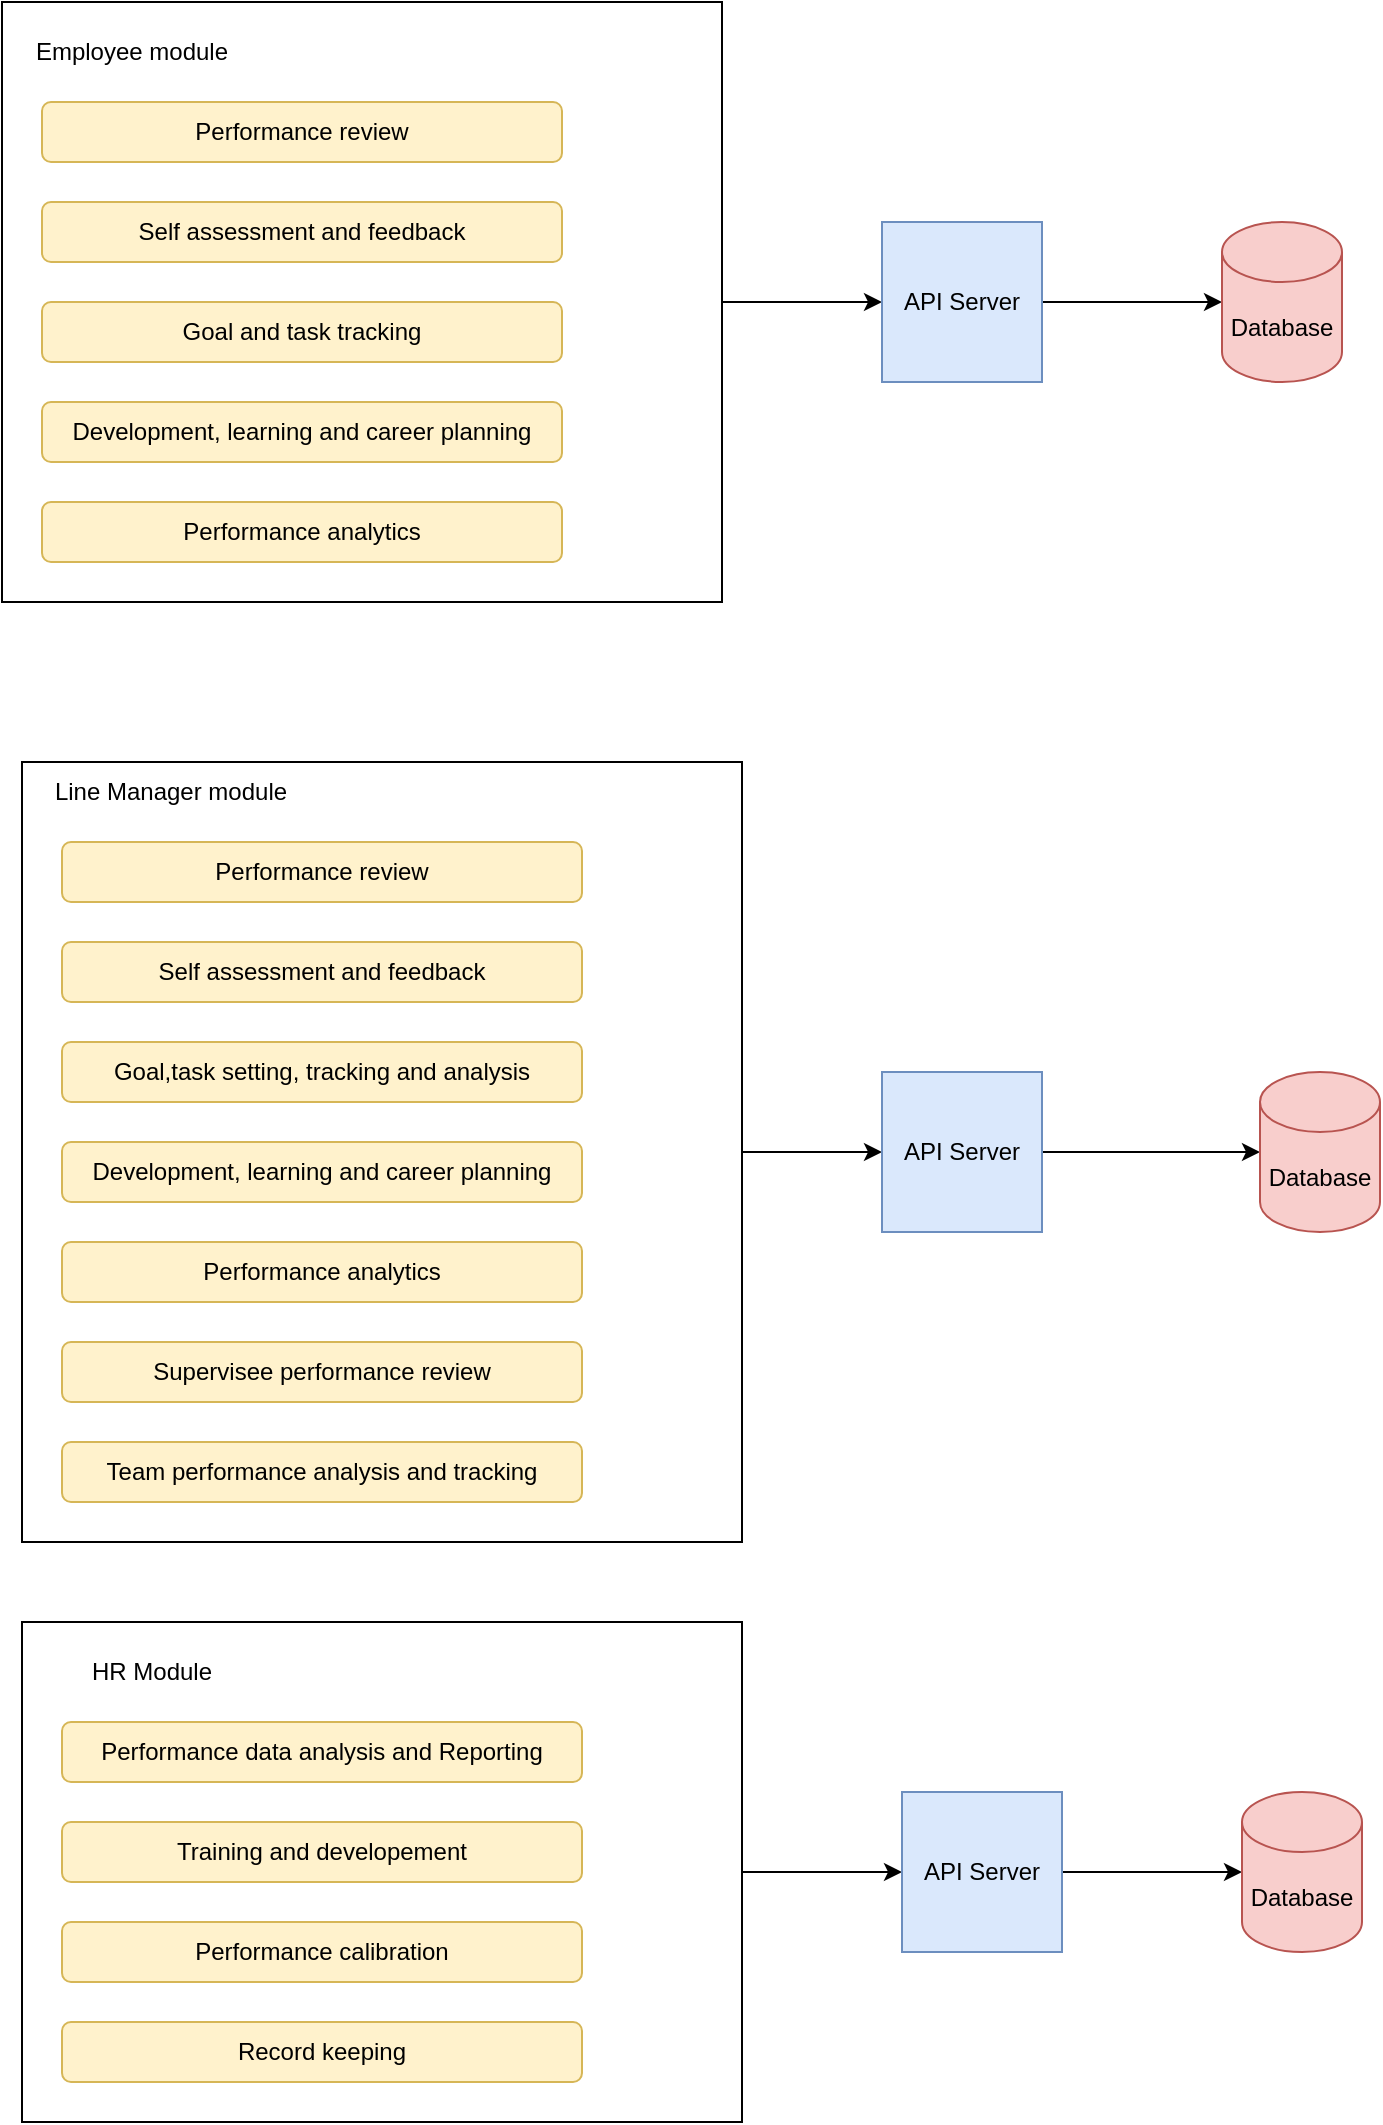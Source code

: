 <mxfile version="22.0.8" type="github">
  <diagram name="Page-1" id="xLq2jwFp_ARoWud2Op0O">
    <mxGraphModel dx="1039" dy="545" grid="1" gridSize="10" guides="1" tooltips="1" connect="1" arrows="1" fold="1" page="1" pageScale="1" pageWidth="850" pageHeight="1100" math="0" shadow="0">
      <root>
        <mxCell id="0" />
        <mxCell id="1" parent="0" />
        <mxCell id="5dGqJFT16gJnDdkuXEt8-8" style="edgeStyle=orthogonalEdgeStyle;rounded=0;orthogonalLoop=1;jettySize=auto;html=1;" edge="1" parent="1" source="5dGqJFT16gJnDdkuXEt8-1" target="5dGqJFT16gJnDdkuXEt8-6">
          <mxGeometry relative="1" as="geometry" />
        </mxCell>
        <mxCell id="5dGqJFT16gJnDdkuXEt8-1" value="" style="rounded=0;whiteSpace=wrap;html=1;" vertex="1" parent="1">
          <mxGeometry x="121" y="80" width="360" height="300" as="geometry" />
        </mxCell>
        <mxCell id="5dGqJFT16gJnDdkuXEt8-2" value="Employee module" style="text;html=1;strokeColor=none;fillColor=none;align=center;verticalAlign=middle;whiteSpace=wrap;rounded=0;" vertex="1" parent="1">
          <mxGeometry x="131" y="90" width="110" height="30" as="geometry" />
        </mxCell>
        <mxCell id="5dGqJFT16gJnDdkuXEt8-3" value="Performance review" style="rounded=1;whiteSpace=wrap;html=1;fillColor=#fff2cc;strokeColor=#d6b656;" vertex="1" parent="1">
          <mxGeometry x="141" y="130" width="260" height="30" as="geometry" />
        </mxCell>
        <mxCell id="5dGqJFT16gJnDdkuXEt8-4" value="Self assessment and feedback" style="rounded=1;whiteSpace=wrap;html=1;fillColor=#fff2cc;strokeColor=#d6b656;" vertex="1" parent="1">
          <mxGeometry x="141" y="180" width="260" height="30" as="geometry" />
        </mxCell>
        <mxCell id="5dGqJFT16gJnDdkuXEt8-5" value="Goal and task tracking" style="rounded=1;whiteSpace=wrap;html=1;fillColor=#fff2cc;strokeColor=#d6b656;" vertex="1" parent="1">
          <mxGeometry x="141" y="230" width="260" height="30" as="geometry" />
        </mxCell>
        <mxCell id="5dGqJFT16gJnDdkuXEt8-9" style="edgeStyle=orthogonalEdgeStyle;rounded=0;orthogonalLoop=1;jettySize=auto;html=1;" edge="1" parent="1" source="5dGqJFT16gJnDdkuXEt8-6" target="5dGqJFT16gJnDdkuXEt8-7">
          <mxGeometry relative="1" as="geometry" />
        </mxCell>
        <mxCell id="5dGqJFT16gJnDdkuXEt8-6" value="API Server" style="whiteSpace=wrap;html=1;aspect=fixed;fillColor=#dae8fc;strokeColor=#6c8ebf;" vertex="1" parent="1">
          <mxGeometry x="561" y="190" width="80" height="80" as="geometry" />
        </mxCell>
        <mxCell id="5dGqJFT16gJnDdkuXEt8-7" value="Database" style="shape=cylinder3;whiteSpace=wrap;html=1;boundedLbl=1;backgroundOutline=1;size=15;fillColor=#f8cecc;strokeColor=#b85450;" vertex="1" parent="1">
          <mxGeometry x="731" y="190" width="60" height="80" as="geometry" />
        </mxCell>
        <mxCell id="5dGqJFT16gJnDdkuXEt8-10" style="edgeStyle=orthogonalEdgeStyle;rounded=0;orthogonalLoop=1;jettySize=auto;html=1;" edge="1" parent="1" source="5dGqJFT16gJnDdkuXEt8-11" target="5dGqJFT16gJnDdkuXEt8-17">
          <mxGeometry relative="1" as="geometry" />
        </mxCell>
        <mxCell id="5dGqJFT16gJnDdkuXEt8-11" value="" style="rounded=0;whiteSpace=wrap;html=1;" vertex="1" parent="1">
          <mxGeometry x="131" y="460" width="360" height="390" as="geometry" />
        </mxCell>
        <mxCell id="5dGqJFT16gJnDdkuXEt8-12" value="Line Manager module" style="text;html=1;strokeColor=none;fillColor=none;align=center;verticalAlign=middle;whiteSpace=wrap;rounded=0;" vertex="1" parent="1">
          <mxGeometry x="141" y="460" width="129" height="30" as="geometry" />
        </mxCell>
        <mxCell id="5dGqJFT16gJnDdkuXEt8-16" style="edgeStyle=orthogonalEdgeStyle;rounded=0;orthogonalLoop=1;jettySize=auto;html=1;" edge="1" parent="1" source="5dGqJFT16gJnDdkuXEt8-17" target="5dGqJFT16gJnDdkuXEt8-18">
          <mxGeometry relative="1" as="geometry" />
        </mxCell>
        <mxCell id="5dGqJFT16gJnDdkuXEt8-17" value="API Server" style="whiteSpace=wrap;html=1;aspect=fixed;fillColor=#dae8fc;strokeColor=#6c8ebf;" vertex="1" parent="1">
          <mxGeometry x="561" y="615" width="80" height="80" as="geometry" />
        </mxCell>
        <mxCell id="5dGqJFT16gJnDdkuXEt8-18" value="Database" style="shape=cylinder3;whiteSpace=wrap;html=1;boundedLbl=1;backgroundOutline=1;size=15;fillColor=#f8cecc;strokeColor=#b85450;" vertex="1" parent="1">
          <mxGeometry x="750" y="615" width="60" height="80" as="geometry" />
        </mxCell>
        <mxCell id="5dGqJFT16gJnDdkuXEt8-19" value="Supervisee performance review" style="rounded=1;whiteSpace=wrap;html=1;fillColor=#fff2cc;strokeColor=#d6b656;" vertex="1" parent="1">
          <mxGeometry x="151" y="750" width="260" height="30" as="geometry" />
        </mxCell>
        <mxCell id="5dGqJFT16gJnDdkuXEt8-20" value="Development, learning and career planning" style="rounded=1;whiteSpace=wrap;html=1;fillColor=#fff2cc;strokeColor=#d6b656;" vertex="1" parent="1">
          <mxGeometry x="141" y="280" width="260" height="30" as="geometry" />
        </mxCell>
        <mxCell id="5dGqJFT16gJnDdkuXEt8-21" value="Performance analytics" style="rounded=1;whiteSpace=wrap;html=1;fillColor=#fff2cc;strokeColor=#d6b656;" vertex="1" parent="1">
          <mxGeometry x="141" y="330" width="260" height="30" as="geometry" />
        </mxCell>
        <mxCell id="5dGqJFT16gJnDdkuXEt8-23" value="Performance review" style="rounded=1;whiteSpace=wrap;html=1;fillColor=#fff2cc;strokeColor=#d6b656;" vertex="1" parent="1">
          <mxGeometry x="151" y="500" width="260" height="30" as="geometry" />
        </mxCell>
        <mxCell id="5dGqJFT16gJnDdkuXEt8-24" value="Self assessment and feedback" style="rounded=1;whiteSpace=wrap;html=1;fillColor=#fff2cc;strokeColor=#d6b656;" vertex="1" parent="1">
          <mxGeometry x="151" y="550" width="260" height="30" as="geometry" />
        </mxCell>
        <mxCell id="5dGqJFT16gJnDdkuXEt8-25" value="Goal,task setting, tracking and analysis" style="rounded=1;whiteSpace=wrap;html=1;fillColor=#fff2cc;strokeColor=#d6b656;" vertex="1" parent="1">
          <mxGeometry x="151" y="600" width="260" height="30" as="geometry" />
        </mxCell>
        <mxCell id="5dGqJFT16gJnDdkuXEt8-26" value="Development, learning and career planning" style="rounded=1;whiteSpace=wrap;html=1;fillColor=#fff2cc;strokeColor=#d6b656;" vertex="1" parent="1">
          <mxGeometry x="151" y="650" width="260" height="30" as="geometry" />
        </mxCell>
        <mxCell id="5dGqJFT16gJnDdkuXEt8-27" value="Performance analytics" style="rounded=1;whiteSpace=wrap;html=1;fillColor=#fff2cc;strokeColor=#d6b656;" vertex="1" parent="1">
          <mxGeometry x="151" y="700" width="260" height="30" as="geometry" />
        </mxCell>
        <mxCell id="5dGqJFT16gJnDdkuXEt8-28" value="Team performance analysis and tracking" style="rounded=1;whiteSpace=wrap;html=1;fillColor=#fff2cc;strokeColor=#d6b656;" vertex="1" parent="1">
          <mxGeometry x="151" y="800" width="260" height="30" as="geometry" />
        </mxCell>
        <mxCell id="5dGqJFT16gJnDdkuXEt8-29" style="edgeStyle=orthogonalEdgeStyle;rounded=0;orthogonalLoop=1;jettySize=auto;html=1;" edge="1" parent="1" source="5dGqJFT16gJnDdkuXEt8-30" target="5dGqJFT16gJnDdkuXEt8-36">
          <mxGeometry relative="1" as="geometry" />
        </mxCell>
        <mxCell id="5dGqJFT16gJnDdkuXEt8-30" value="" style="rounded=0;whiteSpace=wrap;html=1;" vertex="1" parent="1">
          <mxGeometry x="131" y="890" width="360" height="250" as="geometry" />
        </mxCell>
        <mxCell id="5dGqJFT16gJnDdkuXEt8-31" value="HR Module" style="text;html=1;strokeColor=none;fillColor=none;align=center;verticalAlign=middle;whiteSpace=wrap;rounded=0;" vertex="1" parent="1">
          <mxGeometry x="141" y="900" width="110" height="30" as="geometry" />
        </mxCell>
        <mxCell id="5dGqJFT16gJnDdkuXEt8-32" value="Performance data analysis and Reporting" style="rounded=1;whiteSpace=wrap;html=1;fillColor=#fff2cc;strokeColor=#d6b656;" vertex="1" parent="1">
          <mxGeometry x="151" y="940" width="260" height="30" as="geometry" />
        </mxCell>
        <mxCell id="5dGqJFT16gJnDdkuXEt8-33" value="Training and developement" style="rounded=1;whiteSpace=wrap;html=1;fillColor=#fff2cc;strokeColor=#d6b656;" vertex="1" parent="1">
          <mxGeometry x="151" y="990" width="260" height="30" as="geometry" />
        </mxCell>
        <mxCell id="5dGqJFT16gJnDdkuXEt8-35" style="edgeStyle=orthogonalEdgeStyle;rounded=0;orthogonalLoop=1;jettySize=auto;html=1;" edge="1" parent="1" source="5dGqJFT16gJnDdkuXEt8-36" target="5dGqJFT16gJnDdkuXEt8-37">
          <mxGeometry relative="1" as="geometry" />
        </mxCell>
        <mxCell id="5dGqJFT16gJnDdkuXEt8-36" value="API Server" style="whiteSpace=wrap;html=1;aspect=fixed;fillColor=#dae8fc;strokeColor=#6c8ebf;" vertex="1" parent="1">
          <mxGeometry x="571" y="975" width="80" height="80" as="geometry" />
        </mxCell>
        <mxCell id="5dGqJFT16gJnDdkuXEt8-37" value="Database" style="shape=cylinder3;whiteSpace=wrap;html=1;boundedLbl=1;backgroundOutline=1;size=15;fillColor=#f8cecc;strokeColor=#b85450;" vertex="1" parent="1">
          <mxGeometry x="741" y="975" width="60" height="80" as="geometry" />
        </mxCell>
        <mxCell id="5dGqJFT16gJnDdkuXEt8-38" value="Performance calibration" style="rounded=1;whiteSpace=wrap;html=1;fillColor=#fff2cc;strokeColor=#d6b656;" vertex="1" parent="1">
          <mxGeometry x="151" y="1040" width="260" height="30" as="geometry" />
        </mxCell>
        <mxCell id="5dGqJFT16gJnDdkuXEt8-39" value="Record keeping" style="rounded=1;whiteSpace=wrap;html=1;fillColor=#fff2cc;strokeColor=#d6b656;" vertex="1" parent="1">
          <mxGeometry x="151" y="1090" width="260" height="30" as="geometry" />
        </mxCell>
      </root>
    </mxGraphModel>
  </diagram>
</mxfile>
